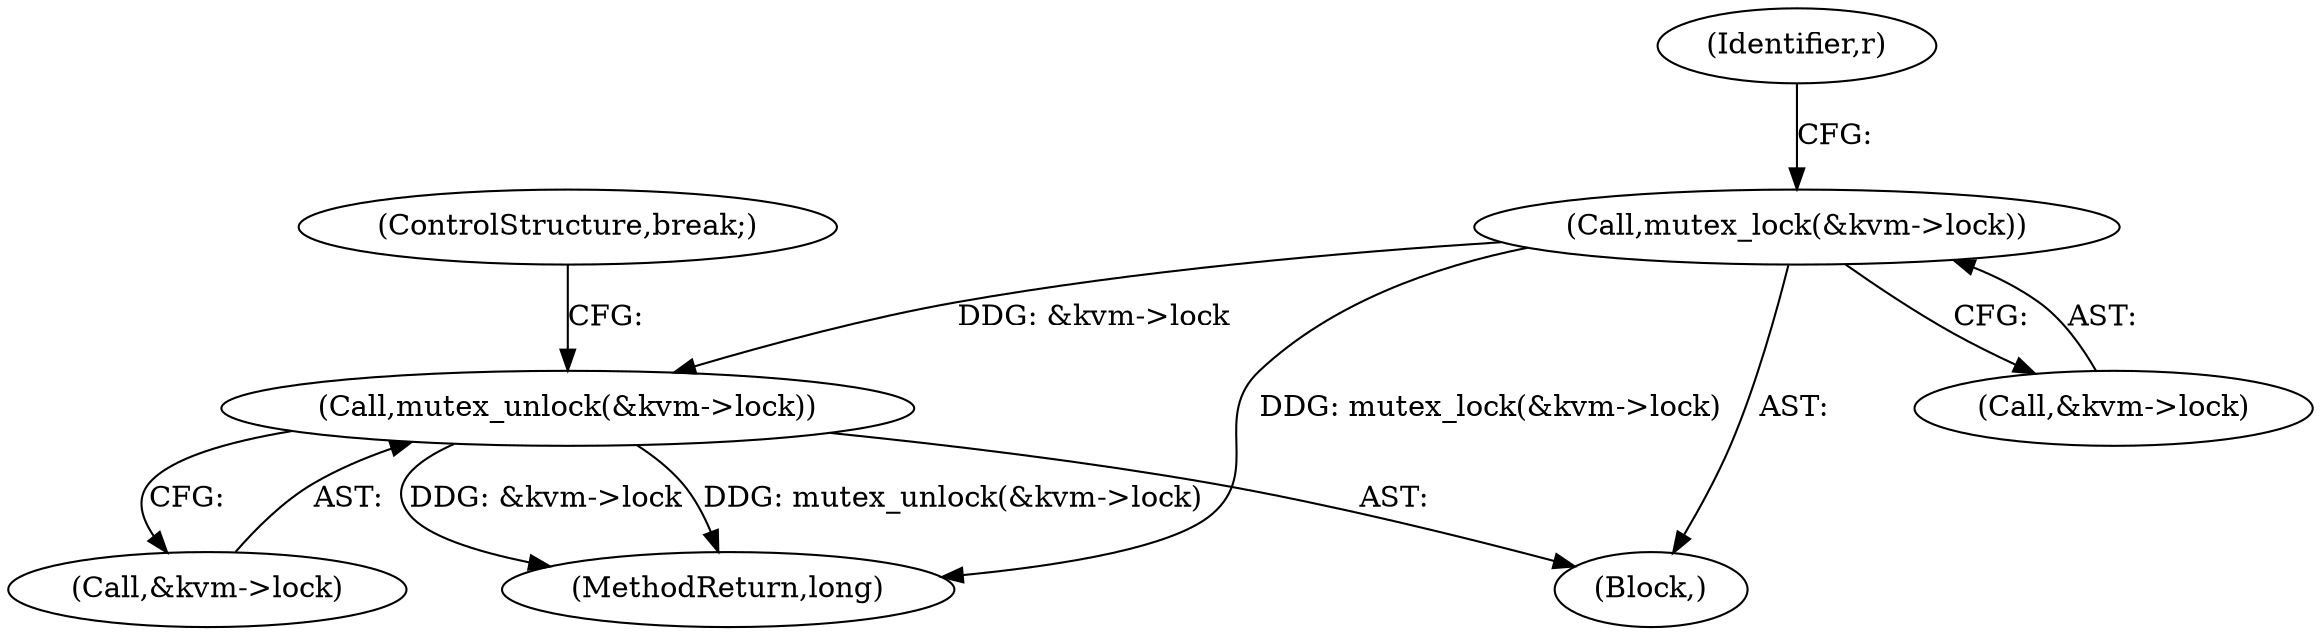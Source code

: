 digraph "0_linux_9c895160d25a76c21b65bad141b08e8d4f99afef@API" {
"1000186" [label="(Call,mutex_lock(&kvm->lock))"];
"1000308" [label="(Call,mutex_unlock(&kvm->lock))"];
"1000309" [label="(Call,&kvm->lock)"];
"1000913" [label="(MethodReturn,long)"];
"1000192" [label="(Identifier,r)"];
"1000308" [label="(Call,mutex_unlock(&kvm->lock))"];
"1000187" [label="(Call,&kvm->lock)"];
"1000313" [label="(ControlStructure,break;)"];
"1000186" [label="(Call,mutex_lock(&kvm->lock))"];
"1000184" [label="(Block,)"];
"1000186" -> "1000184"  [label="AST: "];
"1000186" -> "1000187"  [label="CFG: "];
"1000187" -> "1000186"  [label="AST: "];
"1000192" -> "1000186"  [label="CFG: "];
"1000186" -> "1000913"  [label="DDG: mutex_lock(&kvm->lock)"];
"1000186" -> "1000308"  [label="DDG: &kvm->lock"];
"1000308" -> "1000184"  [label="AST: "];
"1000308" -> "1000309"  [label="CFG: "];
"1000309" -> "1000308"  [label="AST: "];
"1000313" -> "1000308"  [label="CFG: "];
"1000308" -> "1000913"  [label="DDG: &kvm->lock"];
"1000308" -> "1000913"  [label="DDG: mutex_unlock(&kvm->lock)"];
}
